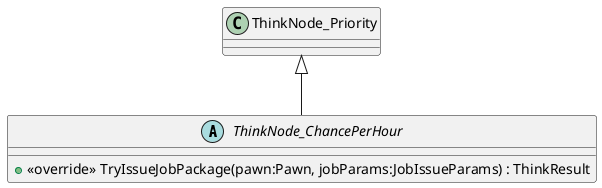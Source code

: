 @startuml
abstract class ThinkNode_ChancePerHour {
    + <<override>> TryIssueJobPackage(pawn:Pawn, jobParams:JobIssueParams) : ThinkResult
}
ThinkNode_Priority <|-- ThinkNode_ChancePerHour
@enduml
